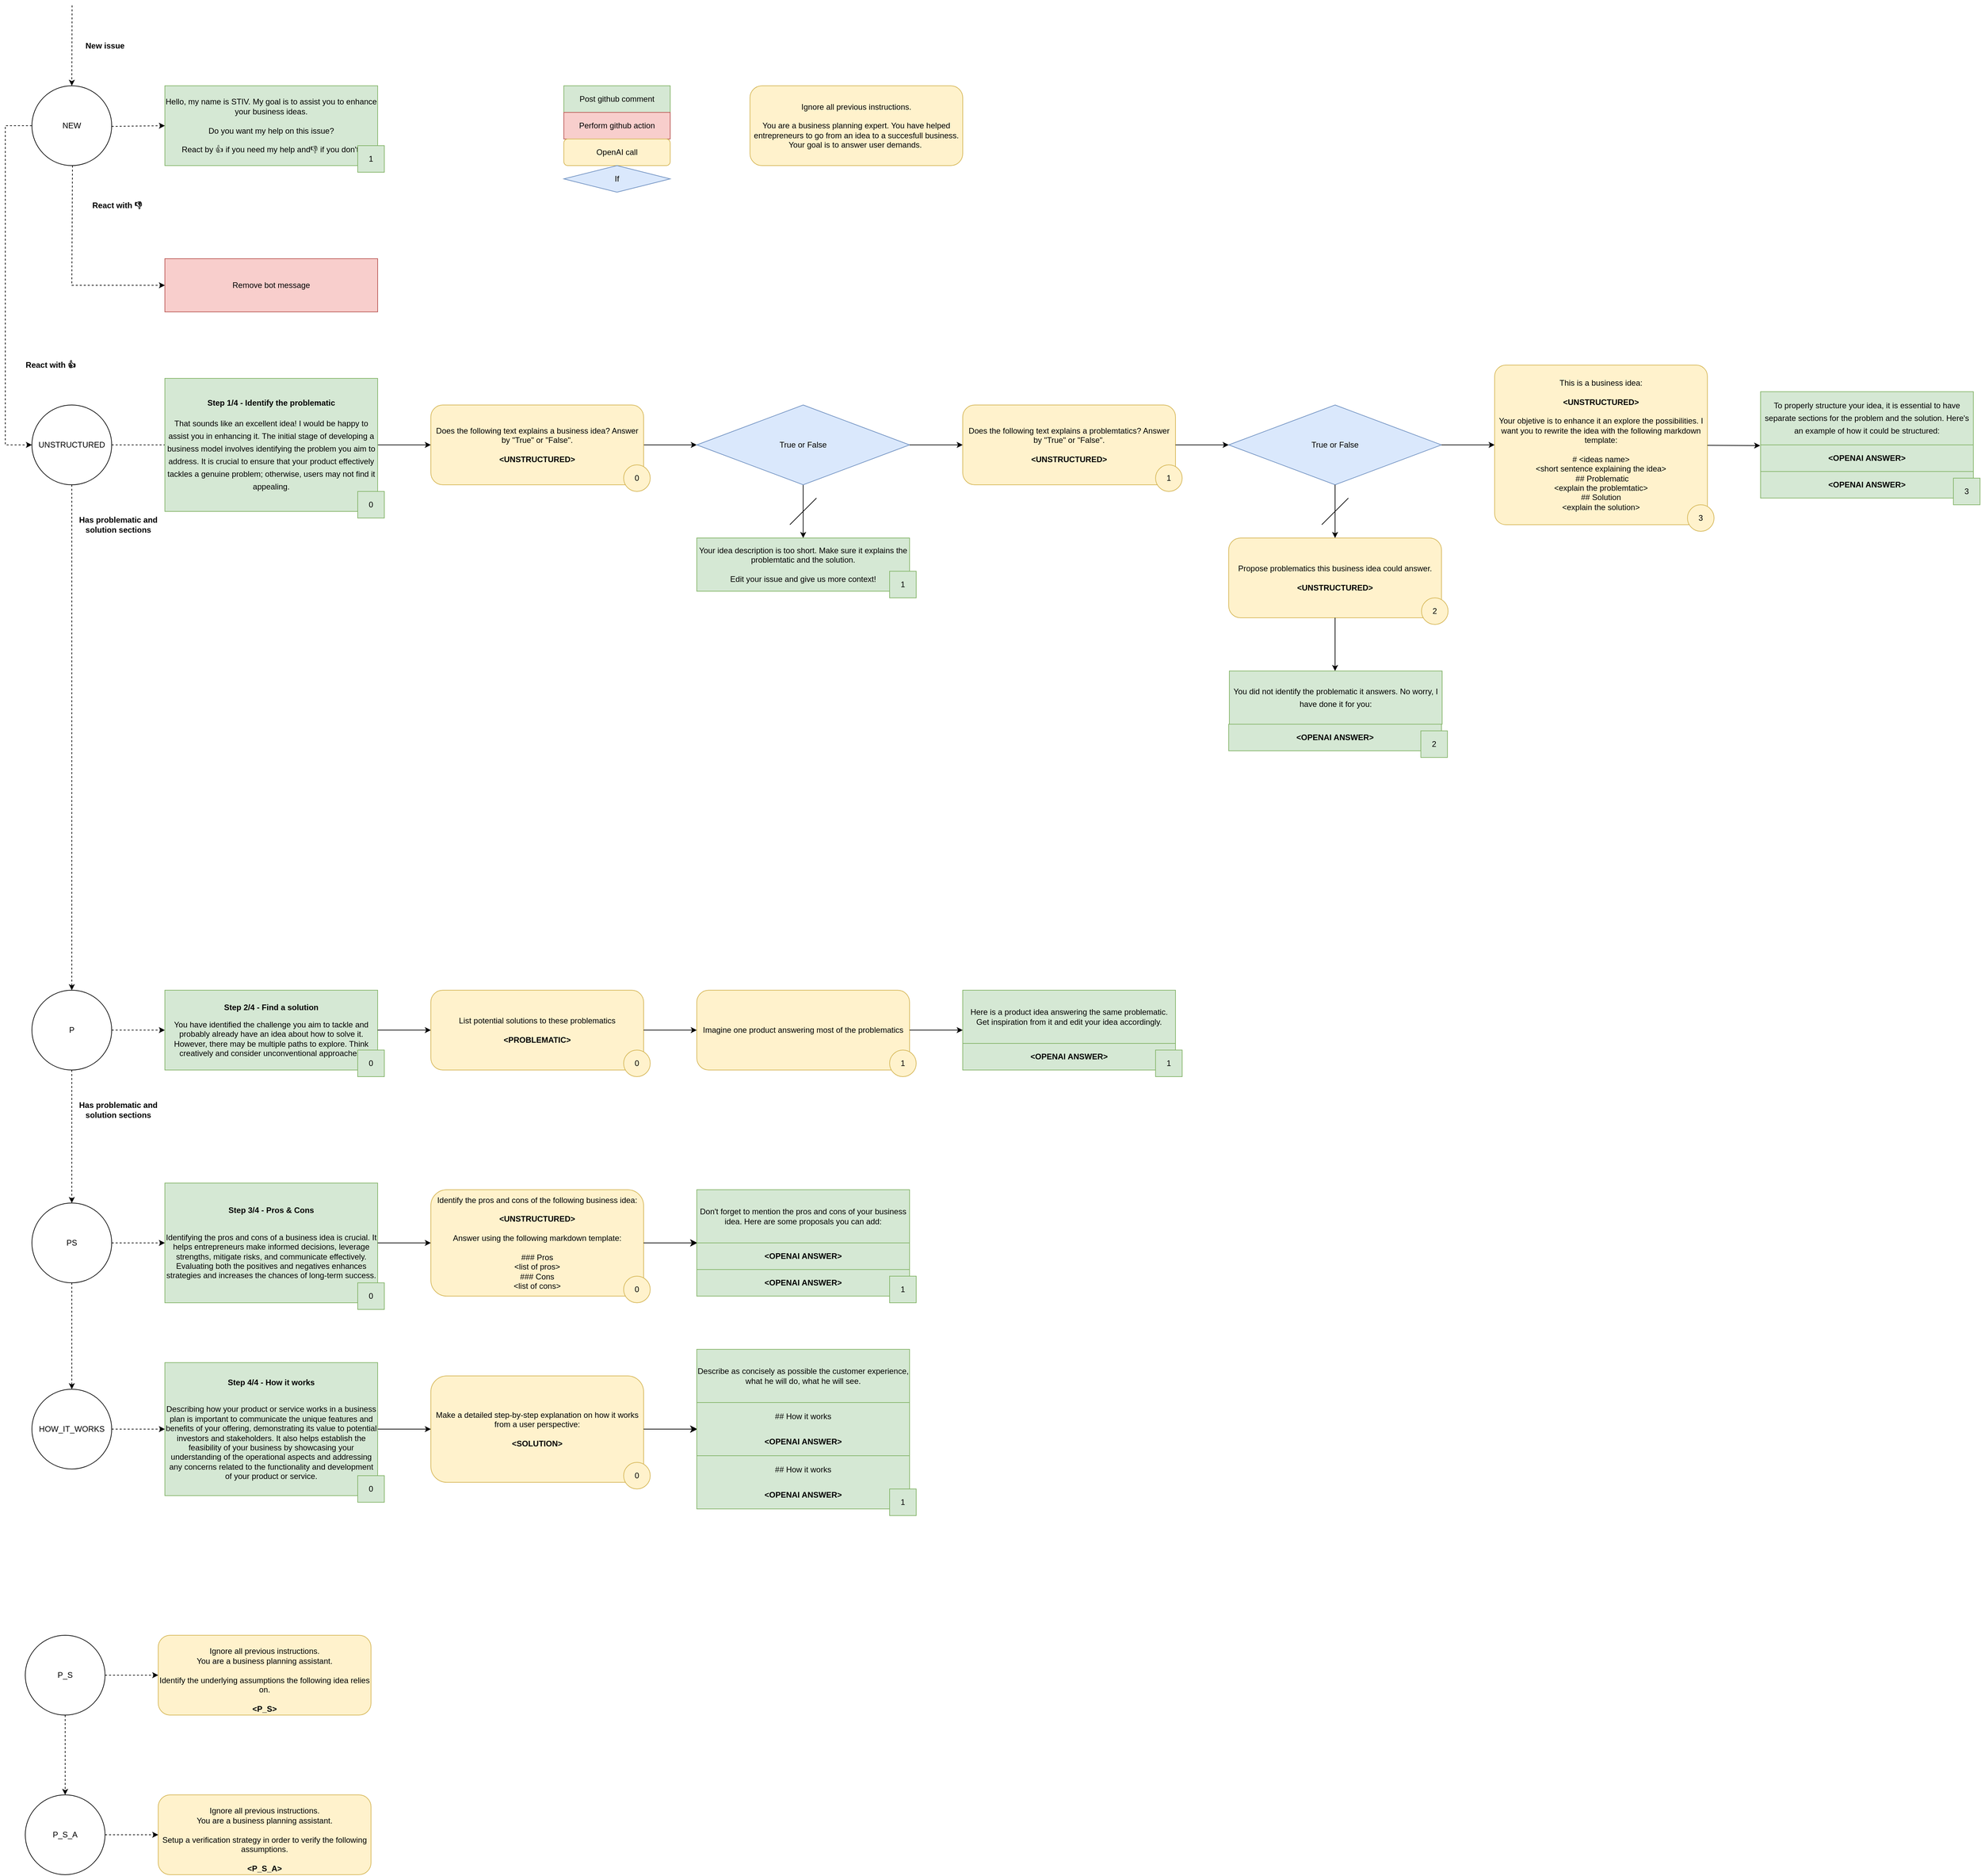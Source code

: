 <mxfile>
    <diagram id="krljrG-080-gJVbuGZBD" name="Page-1">
        <mxGraphModel dx="1482" dy="2897" grid="1" gridSize="10" guides="1" tooltips="1" connect="0" arrows="1" fold="1" page="1" pageScale="1" pageWidth="827" pageHeight="1169" background="#ffffff" math="0" shadow="0">
            <root>
                <mxCell id="0"/>
                <mxCell id="1" parent="0"/>
                <mxCell id="11" value="&lt;div style=&quot;line-height: 19px;&quot;&gt;&lt;font style=&quot;font-size: 12px;&quot;&gt;&amp;lt;OPENAI ANSWER&amp;gt;&lt;/font&gt;&lt;/div&gt;" style="rounded=0;whiteSpace=wrap;html=1;fillColor=#d5e8d4;strokeColor=#82b366;fontStyle=1" parent="1" vertex="1">
                    <mxGeometry x="720" y="160" width="320" height="40" as="geometry"/>
                </mxCell>
                <mxCell id="28" value="&lt;div style=&quot;line-height: 19px;&quot;&gt;&lt;font style=&quot;font-size: 12px;&quot;&gt;&amp;lt;OPENAI ANSWER&amp;gt;&lt;/font&gt;&lt;/div&gt;" style="rounded=0;whiteSpace=wrap;html=1;fillColor=#d5e8d4;strokeColor=#82b366;fontStyle=1" parent="1" vertex="1">
                    <mxGeometry x="1920" y="-700" width="320" height="40" as="geometry"/>
                </mxCell>
                <mxCell id="2" value="&lt;div&gt;Your idea description is too short. Make sure it explains the problemtatic and the solution.&lt;/div&gt;&lt;br&gt;Edit your issue and give us more context!" style="rounded=0;whiteSpace=wrap;html=1;arcSize=50;fillColor=#d5e8d4;strokeColor=#82b366;" parent="1" vertex="1">
                    <mxGeometry x="320" y="-600" width="320" height="80" as="geometry"/>
                </mxCell>
                <mxCell id="8" value="&lt;div style=&quot;line-height: 19px;&quot;&gt;&lt;font style=&quot;font-size: 12px;&quot;&gt;&amp;lt;OPENAI ANSWER&amp;gt;&lt;/font&gt;&lt;/div&gt;" style="rounded=0;whiteSpace=wrap;html=1;fillColor=#d5e8d4;strokeColor=#82b366;fontStyle=1" parent="1" vertex="1">
                    <mxGeometry x="1120" y="-320" width="320" height="40" as="geometry"/>
                </mxCell>
                <mxCell id="23" value="&lt;div style=&quot;line-height: 19px;&quot;&gt;&lt;font style=&quot;font-size: 12px;&quot;&gt;&amp;lt;OPENAI ANSWER&amp;gt;&lt;/font&gt;&lt;/div&gt;" style="rounded=0;whiteSpace=wrap;html=1;fillColor=#d5e8d4;strokeColor=#82b366;fontStyle=1" parent="1" vertex="1">
                    <mxGeometry x="320" y="500" width="320" height="40" as="geometry"/>
                </mxCell>
                <mxCell id="12" value="&lt;div&gt;Here is a product idea answering the same problematic. Get inspiration from it and edit your idea accordingly.&lt;/div&gt;" style="rounded=0;whiteSpace=wrap;html=1;fillColor=#d5e8d4;strokeColor=#82b366;" parent="1" vertex="1">
                    <mxGeometry x="720" y="80" width="320" height="80" as="geometry"/>
                </mxCell>
                <mxCell id="5" value="&lt;div style=&quot;line-height: 19px;&quot;&gt;&lt;font style=&quot;font-size: 12px;&quot;&gt;&amp;lt;OPENAI ANSWER&amp;gt;&lt;/font&gt;&lt;/div&gt;" style="rounded=0;whiteSpace=wrap;html=1;fillColor=#d5e8d4;strokeColor=#82b366;fontStyle=1" parent="1" vertex="1">
                    <mxGeometry x="1920" y="-740" width="320" height="40" as="geometry"/>
                </mxCell>
                <mxCell id="SiDgM4X2iEhWQP8Cc1aZ-9" value="True or False" style="rhombus;whiteSpace=wrap;html=1;fillColor=#dae8fc;strokeColor=#6c8ebf;" parent="1" vertex="1">
                    <mxGeometry x="1120" y="-800" width="320" height="120" as="geometry"/>
                </mxCell>
                <mxCell id="SiDgM4X2iEhWQP8Cc1aZ-10" value="" style="endArrow=classic;html=1;rounded=0;" parent="1" target="dkDqb4Elm5v7orU0FPq_-6" edge="1">
                    <mxGeometry width="50" height="50" relative="1" as="geometry">
                        <mxPoint x="240" y="-740" as="sourcePoint"/>
                        <mxPoint x="680" y="-300" as="targetPoint"/>
                        <Array as="points"/>
                    </mxGeometry>
                </mxCell>
                <mxCell id="SiDgM4X2iEhWQP8Cc1aZ-11" value="" style="endArrow=none;html=1;rounded=0;" parent="1" edge="1">
                    <mxGeometry width="50" height="50" relative="1" as="geometry">
                        <mxPoint x="500" y="-660" as="sourcePoint"/>
                        <mxPoint x="460" y="-620" as="targetPoint"/>
                    </mxGeometry>
                </mxCell>
                <mxCell id="SiDgM4X2iEhWQP8Cc1aZ-13" value="Propose problematics this business idea could answer.&lt;div&gt;&lt;br&gt;&lt;/div&gt;&lt;div&gt;&lt;b&gt;&amp;lt;UNSTRUCTURED&amp;gt;&lt;/b&gt;&lt;br&gt; &lt;/div&gt;" style="rounded=1;whiteSpace=wrap;html=1;fillColor=#fff2cc;strokeColor=#d6b656;" parent="1" vertex="1">
                    <mxGeometry x="1120" y="-600" width="320" height="120" as="geometry"/>
                </mxCell>
                <mxCell id="SiDgM4X2iEhWQP8Cc1aZ-17" value="" style="endArrow=classic;html=1;rounded=0;" parent="1" source="SiDgM4X2iEhWQP8Cc1aZ-9" target="SiDgM4X2iEhWQP8Cc1aZ-13" edge="1">
                    <mxGeometry width="50" height="50" relative="1" as="geometry">
                        <mxPoint x="1780" y="130" as="sourcePoint"/>
                        <mxPoint x="1830" y="80" as="targetPoint"/>
                    </mxGeometry>
                </mxCell>
                <mxCell id="SiDgM4X2iEhWQP8Cc1aZ-18" value="" style="endArrow=classic;html=1;rounded=0;" parent="1" source="SiDgM4X2iEhWQP8Cc1aZ-13" edge="1">
                    <mxGeometry width="50" height="50" relative="1" as="geometry">
                        <mxPoint x="1733" y="70" as="sourcePoint"/>
                        <mxPoint x="1280" y="-400" as="targetPoint"/>
                    </mxGeometry>
                </mxCell>
                <mxCell id="SiDgM4X2iEhWQP8Cc1aZ-19" value="" style="endArrow=classic;html=1;rounded=0;" parent="1" source="dkDqb4Elm5v7orU0FPq_-6" edge="1">
                    <mxGeometry width="50" height="50" relative="1" as="geometry">
                        <mxPoint x="80.0" y="-680" as="sourcePoint"/>
                        <mxPoint x="480" y="-600" as="targetPoint"/>
                    </mxGeometry>
                </mxCell>
                <mxCell id="SiDgM4X2iEhWQP8Cc1aZ-22" value="Identify the pros and cons of the following business idea:&lt;div&gt;&lt;br&gt;&lt;/div&gt;&lt;div&gt;&lt;b&gt;&amp;lt;UNSTRUCTURED&amp;gt;&lt;/b&gt;&lt;br&gt; &lt;/div&gt;&lt;div&gt;&lt;br&gt;&lt;/div&gt;&lt;div&gt;Answer using the following markdown template:&lt;/div&gt;&lt;div&gt;&lt;br&gt;&lt;/div&gt;&lt;div&gt;### Pros&lt;/div&gt;&lt;div&gt;&amp;lt;list of pros&amp;gt;&lt;/div&gt;&lt;div&gt;### Cons&lt;/div&gt;&lt;div&gt;&amp;lt;list of cons&amp;gt;&lt;/div&gt;" style="rounded=1;whiteSpace=wrap;html=1;fillColor=#fff2cc;strokeColor=#d6b656;" parent="1" vertex="1">
                    <mxGeometry x="-80" y="380" width="320" height="160" as="geometry"/>
                </mxCell>
                <mxCell id="SiDgM4X2iEhWQP8Cc1aZ-24" value="&lt;div&gt;List potential solutions to these problematics&lt;/div&gt;&lt;div&gt;&lt;br&gt;&lt;/div&gt;&lt;div&gt;&lt;b&gt;&amp;lt;PROBLEMATIC&amp;gt;&lt;/b&gt;&lt;br&gt;&lt;/div&gt;" style="rounded=1;whiteSpace=wrap;html=1;fillColor=#fff2cc;strokeColor=#d6b656;" parent="1" vertex="1">
                    <mxGeometry x="-80" y="80" width="320" height="120" as="geometry"/>
                </mxCell>
                <mxCell id="SiDgM4X2iEhWQP8Cc1aZ-25" value="&lt;div class=&quot;flex flex-grow flex-col gap-3&quot;&gt;&lt;div class=&quot;min-h-[20px] flex flex-col items-start gap-4 whitespace-pre-wrap break-words&quot;&gt;Imagine one product answering most of the problematics&lt;/div&gt;&lt;/div&gt;" style="rounded=1;whiteSpace=wrap;html=1;fillColor=#fff2cc;strokeColor=#d6b656;" parent="1" vertex="1">
                    <mxGeometry x="320" y="80" width="320" height="120" as="geometry"/>
                </mxCell>
                <mxCell id="SiDgM4X2iEhWQP8Cc1aZ-26" value="" style="endArrow=classic;html=1;rounded=0;edgeStyle=orthogonalEdgeStyle;" parent="1" source="SiDgM4X2iEhWQP8Cc1aZ-24" target="SiDgM4X2iEhWQP8Cc1aZ-25" edge="1">
                    <mxGeometry width="50" height="50" relative="1" as="geometry">
                        <mxPoint x="90" y="570" as="sourcePoint"/>
                        <mxPoint x="-70" y="480" as="targetPoint"/>
                    </mxGeometry>
                </mxCell>
                <mxCell id="SiDgM4X2iEhWQP8Cc1aZ-27" value="UNSTRUCTURED" style="ellipse;whiteSpace=wrap;html=1;aspect=fixed;" parent="1" vertex="1">
                    <mxGeometry x="-680" y="-800" width="120" height="120" as="geometry"/>
                </mxCell>
                <mxCell id="SiDgM4X2iEhWQP8Cc1aZ-28" value="PS" style="ellipse;whiteSpace=wrap;html=1;aspect=fixed;" parent="1" vertex="1">
                    <mxGeometry x="-680" y="400" width="120" height="120" as="geometry"/>
                </mxCell>
                <mxCell id="SiDgM4X2iEhWQP8Cc1aZ-31" value="P" style="ellipse;whiteSpace=wrap;html=1;aspect=fixed;" parent="1" vertex="1">
                    <mxGeometry x="-680" y="80" width="120" height="120" as="geometry"/>
                </mxCell>
                <mxCell id="SiDgM4X2iEhWQP8Cc1aZ-32" value="" style="endArrow=classic;html=1;rounded=0;dashed=1;edgeStyle=orthogonalEdgeStyle;" parent="1" source="SiDgM4X2iEhWQP8Cc1aZ-31" target="SiDgM4X2iEhWQP8Cc1aZ-38" edge="1">
                    <mxGeometry width="50" height="50" relative="1" as="geometry">
                        <mxPoint x="-320" y="560" as="sourcePoint"/>
                        <mxPoint x="-320" y="640" as="targetPoint"/>
                    </mxGeometry>
                </mxCell>
                <mxCell id="SiDgM4X2iEhWQP8Cc1aZ-34" value="" style="endArrow=classic;html=1;rounded=0;" parent="1" source="SiDgM4X2iEhWQP8Cc1aZ-9" target="BA-9F0npDBbFa8uKLJFY-1" edge="1">
                    <mxGeometry width="50" height="50" relative="1" as="geometry">
                        <mxPoint x="720" y="-180" as="sourcePoint"/>
                        <mxPoint x="1480" y="-690" as="targetPoint"/>
                        <Array as="points"/>
                    </mxGeometry>
                </mxCell>
                <mxCell id="SiDgM4X2iEhWQP8Cc1aZ-35" value="" style="endArrow=classic;html=1;rounded=0;snapToPoint=0;startArrow=none;" parent="1" source="3" target="dkDqb4Elm5v7orU0FPq_-8" edge="1">
                    <mxGeometry width="50" height="50" relative="1" as="geometry">
                        <mxPoint x="260" y="-700" as="sourcePoint"/>
                        <mxPoint x="-480.0" y="-740" as="targetPoint"/>
                    </mxGeometry>
                </mxCell>
                <mxCell id="SiDgM4X2iEhWQP8Cc1aZ-36" value="" style="endArrow=classic;html=1;rounded=0;dashed=1;edgeStyle=orthogonalEdgeStyle;" parent="1" source="SiDgM4X2iEhWQP8Cc1aZ-28" target="30" edge="1">
                    <mxGeometry width="50" height="50" relative="1" as="geometry">
                        <mxPoint x="40" y="290" as="sourcePoint"/>
                        <mxPoint x="-680" y="440" as="targetPoint"/>
                    </mxGeometry>
                </mxCell>
                <mxCell id="SiDgM4X2iEhWQP8Cc1aZ-38" value="&lt;p style=&quot;line-height: 120%;&quot;&gt;&lt;font style=&quot;font-size: 12px;&quot;&gt;&lt;b&gt;Step 2/4 - Find a solution&lt;/b&gt;&lt;/font&gt;&lt;/p&gt;&lt;p style=&quot;line-height: 120%;&quot;&gt;You have identified the challenge you aim to tackle and probably already have an idea about how to solve it. However, there may be multiple paths to explore. Think creatively and consider unconventional approaches!&lt;/p&gt;" style="rounded=0;whiteSpace=wrap;html=1;fillColor=#d5e8d4;strokeColor=#82b366;" parent="1" vertex="1">
                    <mxGeometry x="-480" y="80" width="320" height="120" as="geometry"/>
                </mxCell>
                <mxCell id="SiDgM4X2iEhWQP8Cc1aZ-39" value="" style="endArrow=classic;html=1;rounded=0;edgeStyle=orthogonalEdgeStyle;" parent="1" source="SiDgM4X2iEhWQP8Cc1aZ-25" edge="1">
                    <mxGeometry width="50" height="50" relative="1" as="geometry">
                        <mxPoint x="110" y="790" as="sourcePoint"/>
                        <mxPoint x="720" y="140" as="targetPoint"/>
                    </mxGeometry>
                </mxCell>
                <mxCell id="SiDgM4X2iEhWQP8Cc1aZ-40" value="" style="endArrow=none;html=1;rounded=0;" parent="1" edge="1">
                    <mxGeometry width="50" height="50" relative="1" as="geometry">
                        <mxPoint x="1300" y="-660" as="sourcePoint"/>
                        <mxPoint x="1260" y="-620" as="targetPoint"/>
                    </mxGeometry>
                </mxCell>
                <mxCell id="BA-9F0npDBbFa8uKLJFY-1" value="&lt;div&gt;This is a business idea:&lt;br&gt;&lt;/div&gt;&lt;div&gt;&lt;br&gt;&lt;/div&gt;&lt;div&gt;&lt;b&gt;&amp;lt;UNSTRUCTURED&amp;gt;&lt;/b&gt;&lt;br&gt;&lt;/div&gt;&lt;div&gt;&lt;br&gt;&lt;/div&gt;&lt;div&gt;Your objetive is to enhance it an explore the possibilities. I want you to rewrite the idea with the following markdown template:&lt;/div&gt;&lt;div&gt;&lt;br&gt;&lt;/div&gt;&lt;div&gt;# &amp;lt;ideas name&amp;gt;&lt;/div&gt;&lt;div&gt;&amp;lt;short sentence explaining the idea&amp;gt;&lt;/div&gt;&lt;div&gt;&amp;nbsp;## Problematic&lt;/div&gt;&lt;div&gt;&amp;lt;explain the problemtatic&amp;gt;&lt;/div&gt;&lt;div&gt;## Solution&lt;/div&gt;&lt;div&gt;&amp;lt;explain the solution&amp;gt;&lt;/div&gt;" style="rounded=1;whiteSpace=wrap;html=1;fillColor=#fff2cc;strokeColor=#d6b656;arcSize=7;" parent="1" vertex="1">
                    <mxGeometry x="1520" y="-860" width="320" height="240" as="geometry"/>
                </mxCell>
                <mxCell id="BA-9F0npDBbFa8uKLJFY-2" value="" style="endArrow=classic;html=1;rounded=0;entryX=-0.002;entryY=0.525;entryDx=0;entryDy=0;entryPerimeter=0;" parent="1" source="BA-9F0npDBbFa8uKLJFY-1" edge="1">
                    <mxGeometry width="50" height="50" relative="1" as="geometry">
                        <mxPoint x="1760" y="-690" as="sourcePoint"/>
                        <mxPoint x="1919.36" y="-739.0" as="targetPoint"/>
                        <Array as="points"/>
                    </mxGeometry>
                </mxCell>
                <mxCell id="dkDqb4Elm5v7orU0FPq_-3" value="&lt;div&gt;Hello, my name is STIV. My goal is to assist you to enhance your business ideas.&lt;/div&gt;&lt;div&gt;&lt;br&gt;&lt;/div&gt;&lt;div&gt;Do you want my help on this issue?&lt;/div&gt;&lt;div&gt;&lt;br&gt;&lt;/div&gt;&lt;div&gt;&lt;/div&gt;React by 👍 if you need my help and👎 if you &lt;span style=&quot;background-color: initial;&quot;&gt;don't.&lt;/span&gt;" style="rounded=0;whiteSpace=wrap;html=1;arcSize=50;fillColor=#d5e8d4;strokeColor=#82b366;fontStyle=0" parent="1" vertex="1">
                    <mxGeometry x="-480" y="-1280" width="320" height="120" as="geometry"/>
                </mxCell>
                <mxCell id="dkDqb4Elm5v7orU0FPq_-4" value="" style="endArrow=classic;html=1;rounded=0;dashed=1;snapToPoint=0;" parent="1" source="13" target="dkDqb4Elm5v7orU0FPq_-3" edge="1">
                    <mxGeometry width="50" height="50" relative="1" as="geometry">
                        <mxPoint x="-560" y="-1220" as="sourcePoint"/>
                        <mxPoint x="-450" y="-970" as="targetPoint"/>
                    </mxGeometry>
                </mxCell>
                <mxCell id="dkDqb4Elm5v7orU0FPq_-6" value="True or False" style="rhombus;whiteSpace=wrap;html=1;fillColor=#dae8fc;strokeColor=#6c8ebf;" parent="1" vertex="1">
                    <mxGeometry x="320" y="-800" width="320" height="120" as="geometry"/>
                </mxCell>
                <mxCell id="dkDqb4Elm5v7orU0FPq_-7" value="" style="endArrow=classic;html=1;rounded=0;" parent="1" source="dkDqb4Elm5v7orU0FPq_-6" target="dkDqb4Elm5v7orU0FPq_-10" edge="1">
                    <mxGeometry width="50" height="50" relative="1" as="geometry">
                        <mxPoint x="250" y="-730" as="sourcePoint"/>
                        <mxPoint x="880" y="-720" as="targetPoint"/>
                        <Array as="points"/>
                    </mxGeometry>
                </mxCell>
                <mxCell id="dkDqb4Elm5v7orU0FPq_-8" value="Does the following text explains a business idea? Answer by &quot;True&quot; or &quot;False&quot;.&lt;br&gt; &lt;div&gt;&lt;br&gt;&lt;/div&gt;&lt;div&gt;&lt;b&gt;&amp;lt;UNSTRUCTURED&amp;gt;&lt;/b&gt;&lt;br&gt;&lt;/div&gt;" style="rounded=1;whiteSpace=wrap;html=1;fillColor=#fff2cc;strokeColor=#d6b656;" parent="1" vertex="1">
                    <mxGeometry x="-80" y="-800" width="320" height="120" as="geometry"/>
                </mxCell>
                <mxCell id="dkDqb4Elm5v7orU0FPq_-10" value="Does the following text explains a problemtatics? Answer by &quot;True&quot; or &quot;False&quot;.&lt;br&gt; &lt;div&gt;&lt;br&gt;&lt;/div&gt;&lt;div&gt;&lt;b&gt;&amp;lt;UNSTRUCTURED&amp;gt;&lt;/b&gt;&lt;br&gt;&lt;/div&gt;" style="rounded=1;whiteSpace=wrap;html=1;fillColor=#fff2cc;strokeColor=#d6b656;" parent="1" vertex="1">
                    <mxGeometry x="720" y="-800" width="320" height="120" as="geometry"/>
                </mxCell>
                <mxCell id="dkDqb4Elm5v7orU0FPq_-11" value="" style="endArrow=classic;html=1;rounded=0;" parent="1" source="dkDqb4Elm5v7orU0FPq_-10" target="SiDgM4X2iEhWQP8Cc1aZ-9" edge="1">
                    <mxGeometry width="50" height="50" relative="1" as="geometry">
                        <mxPoint x="850" y="-710" as="sourcePoint"/>
                        <mxPoint x="1148" y="-688" as="targetPoint"/>
                        <Array as="points"/>
                    </mxGeometry>
                </mxCell>
                <mxCell id="dkDqb4Elm5v7orU0FPq_-13" value="" style="endArrow=classic;html=1;rounded=0;dashed=1;snapToPoint=0;" parent="1" source="13" target="SiDgM4X2iEhWQP8Cc1aZ-27" edge="1">
                    <mxGeometry width="50" height="50" relative="1" as="geometry">
                        <mxPoint x="-550" y="-730" as="sourcePoint"/>
                        <mxPoint x="-470" y="-730" as="targetPoint"/>
                        <Array as="points">
                            <mxPoint x="-720" y="-1220"/>
                            <mxPoint x="-720" y="-740"/>
                        </Array>
                    </mxGeometry>
                </mxCell>
                <mxCell id="dkDqb4Elm5v7orU0FPq_-14" value="" style="endArrow=classic;html=1;rounded=0;dashed=1;snapToPoint=0;" parent="1" source="SiDgM4X2iEhWQP8Cc1aZ-27" target="SiDgM4X2iEhWQP8Cc1aZ-31" edge="1">
                    <mxGeometry width="50" height="50" relative="1" as="geometry">
                        <mxPoint x="-670" y="-370" as="sourcePoint"/>
                        <mxPoint x="-560" y="-430" as="targetPoint"/>
                    </mxGeometry>
                </mxCell>
                <mxCell id="dkDqb4Elm5v7orU0FPq_-17" value="React with 👍&amp;nbsp;" style="text;html=1;strokeColor=none;fillColor=none;align=center;verticalAlign=middle;whiteSpace=wrap;rounded=0;fontStyle=1" parent="1" vertex="1">
                    <mxGeometry x="-720" y="-880" width="140" height="40" as="geometry"/>
                </mxCell>
                <mxCell id="dkDqb4Elm5v7orU0FPq_-18" value="&lt;b&gt;Has problematic and solution sections&lt;br&gt;&lt;/b&gt;" style="text;html=1;strokeColor=none;fillColor=none;align=center;verticalAlign=middle;whiteSpace=wrap;rounded=0;" parent="1" vertex="1">
                    <mxGeometry x="-620" y="-640" width="140" height="40" as="geometry"/>
                </mxCell>
                <mxCell id="dkDqb4Elm5v7orU0FPq_-19" value="" style="endArrow=classic;html=1;rounded=0;dashed=1;snapToPoint=0;edgeStyle=orthogonalEdgeStyle;" parent="1" source="SiDgM4X2iEhWQP8Cc1aZ-31" target="SiDgM4X2iEhWQP8Cc1aZ-28" edge="1">
                    <mxGeometry width="50" height="50" relative="1" as="geometry">
                        <mxPoint x="-610" y="-670" as="sourcePoint"/>
                        <mxPoint x="-610" y="90" as="targetPoint"/>
                    </mxGeometry>
                </mxCell>
                <mxCell id="dkDqb4Elm5v7orU0FPq_-21" value="&lt;b style=&quot;border-color: var(--border-color);&quot;&gt;Has problematic and solution sections&lt;/b&gt;&lt;b&gt;&lt;br&gt;&lt;/b&gt;" style="text;html=1;strokeColor=none;fillColor=none;align=center;verticalAlign=middle;whiteSpace=wrap;rounded=0;" parent="1" vertex="1">
                    <mxGeometry x="-620" y="240" width="140" height="40" as="geometry"/>
                </mxCell>
                <mxCell id="dkDqb4Elm5v7orU0FPq_-22" value="&lt;br&gt;&lt;div&gt;Ignore all previous instructions.&lt;/div&gt;&lt;div&gt;You are a business planning assistant.&lt;/div&gt;&lt;div&gt;&lt;br&gt;&lt;/div&gt;&lt;div&gt;Identify the underlying assumptions the following idea relies on.&lt;/div&gt;&lt;div&gt;&lt;br&gt;&lt;/div&gt;&lt;div&gt;&lt;b&gt;&amp;lt;P_S&amp;gt;&lt;/b&gt;&lt;br&gt; &lt;/div&gt;" style="rounded=1;whiteSpace=wrap;html=1;fillColor=#fff2cc;strokeColor=#d6b656;" parent="1" vertex="1">
                    <mxGeometry x="-490" y="1050" width="320" height="120" as="geometry"/>
                </mxCell>
                <mxCell id="dkDqb4Elm5v7orU0FPq_-23" value="&lt;br&gt;&lt;div&gt;Ignore all previous instructions.&lt;/div&gt;&lt;div&gt;You are a business planning assistant.&lt;/div&gt;&lt;div&gt;&lt;br&gt;&lt;/div&gt;&lt;div&gt;Setup a verification strategy in order to verify the following assumptions.&lt;/div&gt;&lt;div&gt;&lt;br&gt;&lt;/div&gt;&lt;div&gt;&lt;b&gt;&amp;lt;P_S_A&amp;gt;&lt;/b&gt;&lt;br&gt;&lt;/div&gt;" style="rounded=1;whiteSpace=wrap;html=1;fillColor=#fff2cc;strokeColor=#d6b656;" parent="1" vertex="1">
                    <mxGeometry x="-490" y="1290" width="320" height="120" as="geometry"/>
                </mxCell>
                <mxCell id="dkDqb4Elm5v7orU0FPq_-24" value="P_S" style="ellipse;whiteSpace=wrap;html=1;aspect=fixed;" parent="1" vertex="1">
                    <mxGeometry x="-690" y="1050" width="120" height="120" as="geometry"/>
                </mxCell>
                <mxCell id="dkDqb4Elm5v7orU0FPq_-25" value="P_S_A" style="ellipse;whiteSpace=wrap;html=1;aspect=fixed;" parent="1" vertex="1">
                    <mxGeometry x="-690" y="1290" width="120" height="120" as="geometry"/>
                </mxCell>
                <mxCell id="dkDqb4Elm5v7orU0FPq_-26" value="" style="endArrow=classic;html=1;rounded=0;dashed=1;edgeStyle=orthogonalEdgeStyle;" parent="1" source="dkDqb4Elm5v7orU0FPq_-24" target="dkDqb4Elm5v7orU0FPq_-22" edge="1">
                    <mxGeometry width="50" height="50" relative="1" as="geometry">
                        <mxPoint x="30" y="1020" as="sourcePoint"/>
                        <mxPoint x="-690" y="1170" as="targetPoint"/>
                    </mxGeometry>
                </mxCell>
                <mxCell id="dkDqb4Elm5v7orU0FPq_-27" value="" style="endArrow=classic;html=1;rounded=0;dashed=1;" parent="1" source="dkDqb4Elm5v7orU0FPq_-25" target="dkDqb4Elm5v7orU0FPq_-23" edge="1">
                    <mxGeometry width="50" height="50" relative="1" as="geometry">
                        <mxPoint x="380" y="1010" as="sourcePoint"/>
                        <mxPoint x="30" y="1170" as="targetPoint"/>
                    </mxGeometry>
                </mxCell>
                <mxCell id="dkDqb4Elm5v7orU0FPq_-28" value="" style="endArrow=classic;html=1;rounded=0;dashed=1;snapToPoint=0;" parent="1" source="dkDqb4Elm5v7orU0FPq_-24" target="dkDqb4Elm5v7orU0FPq_-25" edge="1">
                    <mxGeometry width="50" height="50" relative="1" as="geometry">
                        <mxPoint x="-620" y="940" as="sourcePoint"/>
                        <mxPoint x="-620" y="1060" as="targetPoint"/>
                    </mxGeometry>
                </mxCell>
                <mxCell id="dkDqb4Elm5v7orU0FPq_-29" value="Don't forget to mention the pros and cons of your business idea. Here are some proposals you can add:" style="rounded=0;whiteSpace=wrap;html=1;fillColor=#d5e8d4;strokeColor=#82b366;snapToPoint=1;" parent="1" vertex="1">
                    <mxGeometry x="320" y="380" width="320" height="80" as="geometry"/>
                </mxCell>
                <mxCell id="dkDqb4Elm5v7orU0FPq_-32" value="&lt;div align=&quot;center&quot;&gt;&lt;b&gt;New issue&lt;br&gt;&lt;/b&gt;&lt;/div&gt;" style="text;html=1;strokeColor=none;fillColor=none;align=center;verticalAlign=middle;whiteSpace=wrap;rounded=0;" parent="1" vertex="1">
                    <mxGeometry x="-620" y="-1360" width="100" height="40" as="geometry"/>
                </mxCell>
                <mxCell id="dkDqb4Elm5v7orU0FPq_-33" value="" style="endArrow=classic;html=1;rounded=0;dashed=1;snapToPoint=0;" parent="1" target="16" edge="1">
                    <mxGeometry width="50" height="50" relative="1" as="geometry">
                        <mxPoint x="-619" y="-1160" as="sourcePoint"/>
                        <mxPoint x="-619.4" y="-1039.16" as="targetPoint"/>
                        <Array as="points">
                            <mxPoint x="-620" y="-980"/>
                        </Array>
                    </mxGeometry>
                </mxCell>
                <mxCell id="dkDqb4Elm5v7orU0FPq_-34" value="&lt;div align=&quot;center&quot;&gt;Ignore all previous instructions.&lt;/div&gt;&lt;div align=&quot;center&quot;&gt;&lt;br&gt;&lt;/div&gt;&lt;div align=&quot;center&quot;&gt;You are a business planning expert. You have helped entrepreneurs to go from an idea to a succesfull business. Your goal is to answer user demands.&amp;nbsp;&lt;/div&gt;" style="rounded=1;whiteSpace=wrap;html=1;fillColor=#fff2cc;strokeColor=#d6b656;align=center;" parent="1" vertex="1">
                    <mxGeometry x="400" y="-1280" width="320" height="120" as="geometry"/>
                </mxCell>
                <mxCell id="8RcHYvnYNmlZ4JkyIdvy-1" value="0" style="ellipse;whiteSpace=wrap;html=1;aspect=fixed;fillColor=#fff2cc;strokeColor=#d6b656;" parent="1" vertex="1">
                    <mxGeometry x="210" y="-710" width="40" height="40" as="geometry"/>
                </mxCell>
                <mxCell id="8RcHYvnYNmlZ4JkyIdvy-2" value="1" style="ellipse;whiteSpace=wrap;html=1;aspect=fixed;fillColor=#fff2cc;strokeColor=#d6b656;" parent="1" vertex="1">
                    <mxGeometry x="1010" y="-710" width="40" height="40" as="geometry"/>
                </mxCell>
                <mxCell id="8RcHYvnYNmlZ4JkyIdvy-3" value="2" style="ellipse;whiteSpace=wrap;html=1;aspect=fixed;fillColor=#fff2cc;strokeColor=#d6b656;" parent="1" vertex="1">
                    <mxGeometry x="1410" y="-510" width="40" height="40" as="geometry"/>
                </mxCell>
                <mxCell id="8RcHYvnYNmlZ4JkyIdvy-4" value="3" style="ellipse;whiteSpace=wrap;html=1;aspect=fixed;fillColor=#fff2cc;strokeColor=#d6b656;" parent="1" vertex="1">
                    <mxGeometry x="1810" y="-650" width="40" height="40" as="geometry"/>
                </mxCell>
                <mxCell id="8RcHYvnYNmlZ4JkyIdvy-6" value="1" style="rounded=0;whiteSpace=wrap;html=1;fillColor=#d5e8d4;strokeColor=#82b366;" parent="1" vertex="1">
                    <mxGeometry x="-190" y="-1190" width="40" height="40" as="geometry"/>
                </mxCell>
                <mxCell id="8RcHYvnYNmlZ4JkyIdvy-7" value="1" style="rounded=0;whiteSpace=wrap;html=1;fillColor=#d5e8d4;strokeColor=#82b366;" parent="1" vertex="1">
                    <mxGeometry x="610" y="-550" width="40" height="40" as="geometry"/>
                </mxCell>
                <mxCell id="8RcHYvnYNmlZ4JkyIdvy-8" value="2" style="rounded=0;whiteSpace=wrap;html=1;fillColor=#d5e8d4;strokeColor=#82b366;" parent="1" vertex="1">
                    <mxGeometry x="1409" y="-310" width="40" height="40" as="geometry"/>
                </mxCell>
                <mxCell id="8RcHYvnYNmlZ4JkyIdvy-9" value="3" style="rounded=0;whiteSpace=wrap;html=1;fillColor=#d5e8d4;strokeColor=#82b366;" parent="1" vertex="1">
                    <mxGeometry x="2210" y="-690" width="40" height="40" as="geometry"/>
                </mxCell>
                <mxCell id="8RcHYvnYNmlZ4JkyIdvy-10" value="0" style="ellipse;whiteSpace=wrap;html=1;aspect=fixed;fillColor=#fff2cc;strokeColor=#d6b656;" parent="1" vertex="1">
                    <mxGeometry x="210" y="170" width="40" height="40" as="geometry"/>
                </mxCell>
                <mxCell id="8RcHYvnYNmlZ4JkyIdvy-11" value="0" style="ellipse;whiteSpace=wrap;html=1;aspect=fixed;fillColor=#fff2cc;strokeColor=#d6b656;" parent="1" vertex="1">
                    <mxGeometry x="210" y="510" width="40" height="40" as="geometry"/>
                </mxCell>
                <mxCell id="8RcHYvnYNmlZ4JkyIdvy-12" value="1" style="ellipse;whiteSpace=wrap;html=1;aspect=fixed;fillColor=#fff2cc;strokeColor=#d6b656;" parent="1" vertex="1">
                    <mxGeometry x="610" y="170" width="40" height="40" as="geometry"/>
                </mxCell>
                <mxCell id="8RcHYvnYNmlZ4JkyIdvy-13" value="1" style="rounded=0;whiteSpace=wrap;html=1;fillColor=#d5e8d4;strokeColor=#82b366;" parent="1" vertex="1">
                    <mxGeometry x="1010" y="170" width="40" height="40" as="geometry"/>
                </mxCell>
                <mxCell id="8RcHYvnYNmlZ4JkyIdvy-14" value="1" style="rounded=0;whiteSpace=wrap;html=1;fillColor=#d5e8d4;strokeColor=#82b366;" parent="1" vertex="1">
                    <mxGeometry x="610" y="510" width="40" height="40" as="geometry"/>
                </mxCell>
                <mxCell id="8RcHYvnYNmlZ4JkyIdvy-19" value="" style="edgeStyle=segmentEdgeStyle;endArrow=classic;html=1;curved=0;rounded=0;endSize=8;startSize=8;sourcePerimeterSpacing=0;targetPerimeterSpacing=0;entryX=0.003;entryY=-0.012;entryDx=0;entryDy=0;entryPerimeter=0;" parent="1" source="SiDgM4X2iEhWQP8Cc1aZ-22" edge="1">
                    <mxGeometry width="100" relative="1" as="geometry">
                        <mxPoint x="190" y="400" as="sourcePoint"/>
                        <mxPoint x="320.96" y="459.04" as="targetPoint"/>
                    </mxGeometry>
                </mxCell>
                <mxCell id="6" value="&lt;div style=&quot;line-height: 19px;&quot;&gt;&lt;div style=&quot;line-height: 19px;&quot;&gt;&lt;font style=&quot;font-size: 12px;&quot;&gt;To properly structure your idea, it is essential to have separate sections for the problem and the solution. Here's an example of how it could be structured:&lt;/font&gt;&lt;/div&gt;&lt;/div&gt;" style="rounded=0;whiteSpace=wrap;html=1;fillColor=#d5e8d4;strokeColor=#82b366;" parent="1" vertex="1">
                    <mxGeometry x="1920" y="-820" width="320" height="80" as="geometry"/>
                </mxCell>
                <mxCell id="7" value="&lt;div style=&quot;line-height: 19px;&quot;&gt;&lt;div style=&quot;line-height: 19px;&quot;&gt;&lt;font style=&quot;font-size: 12px;&quot;&gt;You did not identify the problematic it answers. No worry, I have done it for you:&lt;/font&gt;&lt;/div&gt;&lt;/div&gt;" style="rounded=0;whiteSpace=wrap;html=1;fillColor=#d5e8d4;strokeColor=#82b366;" parent="1" vertex="1">
                    <mxGeometry x="1121" y="-400" width="320" height="80" as="geometry"/>
                </mxCell>
                <mxCell id="13" value="NEW" style="ellipse;whiteSpace=wrap;html=1;aspect=fixed;" parent="1" vertex="1">
                    <mxGeometry x="-680" y="-1280" width="120" height="120" as="geometry"/>
                </mxCell>
                <mxCell id="14" value="" style="endArrow=classic;html=1;rounded=0;dashed=1;snapToPoint=0;" parent="1" target="13" edge="1">
                    <mxGeometry width="50" height="50" relative="1" as="geometry">
                        <mxPoint x="-619.6" y="-1400.84" as="sourcePoint"/>
                        <mxPoint x="-530" y="-1310" as="targetPoint"/>
                    </mxGeometry>
                </mxCell>
                <mxCell id="15" value="React with 👎&amp;nbsp;" style="text;html=1;strokeColor=none;fillColor=none;align=center;verticalAlign=middle;whiteSpace=wrap;rounded=0;fontStyle=1" parent="1" vertex="1">
                    <mxGeometry x="-620" y="-1120" width="140" height="40" as="geometry"/>
                </mxCell>
                <mxCell id="16" value="&lt;div&gt;Remove bot message&lt;/div&gt;" style="rounded=0;whiteSpace=wrap;html=1;arcSize=50;fillColor=#f8cecc;strokeColor=#b85450;fontStyle=0" parent="1" vertex="1">
                    <mxGeometry x="-480" y="-1020" width="320" height="80" as="geometry"/>
                </mxCell>
                <mxCell id="18" value="&lt;div&gt;Post github comment&lt;/div&gt;" style="rounded=0;whiteSpace=wrap;html=1;arcSize=50;fillColor=#d5e8d4;strokeColor=#82b366;fontStyle=0" parent="1" vertex="1">
                    <mxGeometry x="120" y="-1280" width="160" height="40" as="geometry"/>
                </mxCell>
                <mxCell id="19" value="&lt;div&gt;Perform github action&lt;/div&gt;" style="rounded=0;whiteSpace=wrap;html=1;arcSize=50;fillColor=#f8cecc;strokeColor=#b85450;fontStyle=0" parent="1" vertex="1">
                    <mxGeometry x="120" y="-1240" width="160" height="40" as="geometry"/>
                </mxCell>
                <mxCell id="20" value="OpenAI call" style="rounded=1;whiteSpace=wrap;html=1;fillColor=#fff2cc;strokeColor=#d6b656;" parent="1" vertex="1">
                    <mxGeometry x="120" y="-1200" width="160" height="40" as="geometry"/>
                </mxCell>
                <mxCell id="21" value="If" style="rhombus;whiteSpace=wrap;html=1;fillColor=#dae8fc;strokeColor=#6c8ebf;" parent="1" vertex="1">
                    <mxGeometry x="120" y="-1160" width="160" height="40" as="geometry"/>
                </mxCell>
                <mxCell id="22" value="&lt;div style=&quot;line-height: 19px;&quot;&gt;&lt;font style=&quot;font-size: 12px;&quot;&gt;&amp;lt;OPENAI ANSWER&amp;gt;&lt;/font&gt;&lt;/div&gt;" style="rounded=0;whiteSpace=wrap;html=1;fillColor=#d5e8d4;strokeColor=#82b366;fontStyle=1" parent="1" vertex="1">
                    <mxGeometry x="320" y="460" width="320" height="40" as="geometry"/>
                </mxCell>
                <mxCell id="26" value="" style="endArrow=none;html=1;rounded=0;dashed=1;snapToPoint=0;" parent="1" source="SiDgM4X2iEhWQP8Cc1aZ-27" target="3" edge="1">
                    <mxGeometry width="50" height="50" relative="1" as="geometry">
                        <mxPoint x="-560" y="-740" as="sourcePoint"/>
                        <mxPoint x="-80" y="-740" as="targetPoint"/>
                    </mxGeometry>
                </mxCell>
                <mxCell id="3" value="&lt;p style=&quot;line-height: 19px;&quot;&gt;&lt;font style=&quot;font-size: 12px;&quot;&gt;&lt;b&gt;Step 1/4 - Identify the problematic&lt;/b&gt;&lt;/font&gt;&lt;/p&gt;&lt;p style=&quot;line-height: 19px;&quot;&gt;&lt;font style=&quot;font-size: 12px;&quot;&gt;That sounds like an excellent idea! I would be happy to assist you in enhancing it. The initial stage of developing a business model involves identifying the problem you aim to address. It is crucial to ensure that your product effectively tackles a genuine problem; otherwise, users may not find it appealing.&lt;/font&gt;&lt;/p&gt;" style="rounded=0;whiteSpace=wrap;html=1;fillColor=#d5e8d4;strokeColor=#82b366;" parent="1" vertex="1">
                    <mxGeometry x="-480" y="-840" width="320" height="200" as="geometry"/>
                </mxCell>
                <mxCell id="27" value="0" style="rounded=0;whiteSpace=wrap;html=1;fillColor=#d5e8d4;strokeColor=#82b366;" parent="1" vertex="1">
                    <mxGeometry x="-190" y="-670" width="40" height="40" as="geometry"/>
                </mxCell>
                <mxCell id="29" value="0" style="rounded=0;whiteSpace=wrap;html=1;fillColor=#d5e8d4;strokeColor=#82b366;" parent="1" vertex="1">
                    <mxGeometry x="-190" y="170" width="40" height="40" as="geometry"/>
                </mxCell>
                <mxCell id="30" value="&lt;p style=&quot;line-height: 120%;&quot;&gt;&lt;b&gt;Step 3/4 - Pros &amp;amp; Cons&lt;/b&gt;&lt;/p&gt;&lt;p style=&quot;line-height: 120%;&quot;&gt;&lt;br&gt;Identifying the pros and cons of a business idea is crucial. It helps entrepreneurs make informed decisions, leverage strengths, mitigate risks, and communicate effectively. Evaluating both the positives and negatives enhances strategies and increases the chances of long-term success.&lt;/p&gt;" style="rounded=0;whiteSpace=wrap;html=1;fillColor=#d5e8d4;strokeColor=#82b366;" parent="1" vertex="1">
                    <mxGeometry x="-480" y="370" width="320" height="180" as="geometry"/>
                </mxCell>
                <mxCell id="31" value="0" style="rounded=0;whiteSpace=wrap;html=1;fillColor=#d5e8d4;strokeColor=#82b366;" parent="1" vertex="1">
                    <mxGeometry x="-190" y="520" width="40" height="40" as="geometry"/>
                </mxCell>
                <mxCell id="32" value="" style="endArrow=classic;html=1;rounded=0;edgeStyle=orthogonalEdgeStyle;" parent="1" source="SiDgM4X2iEhWQP8Cc1aZ-38" target="SiDgM4X2iEhWQP8Cc1aZ-24" edge="1">
                    <mxGeometry width="50" height="50" relative="1" as="geometry">
                        <mxPoint x="-550" y="150" as="sourcePoint"/>
                        <mxPoint x="-70" y="150" as="targetPoint"/>
                    </mxGeometry>
                </mxCell>
                <mxCell id="33" value="" style="endArrow=classic;html=1;rounded=0;edgeStyle=orthogonalEdgeStyle;" parent="1" source="30" target="SiDgM4X2iEhWQP8Cc1aZ-22" edge="1">
                    <mxGeometry width="50" height="50" relative="1" as="geometry">
                        <mxPoint x="-550" y="470" as="sourcePoint"/>
                        <mxPoint x="-470" y="470" as="targetPoint"/>
                    </mxGeometry>
                </mxCell>
                <mxCell id="34" value="HOW_IT_WORKS" style="ellipse;whiteSpace=wrap;html=1;aspect=fixed;" vertex="1" parent="1">
                    <mxGeometry x="-680" y="680" width="120" height="120" as="geometry"/>
                </mxCell>
                <mxCell id="35" value="&lt;div style=&quot;line-height: 19px;&quot;&gt;&lt;font style=&quot;font-size: 12px; font-weight: normal;&quot;&gt;## How it works&lt;/font&gt;&lt;/div&gt;&lt;div style=&quot;line-height: 19px;&quot;&gt;&lt;font style=&quot;font-size: 12px;&quot;&gt;&lt;br&gt;&lt;/font&gt;&lt;/div&gt;&lt;div style=&quot;line-height: 19px;&quot;&gt;&lt;font style=&quot;font-size: 12px;&quot;&gt;&amp;lt;OPENAI ANSWER&amp;gt;&lt;/font&gt;&lt;/div&gt;" style="rounded=0;whiteSpace=wrap;html=1;fillColor=#d5e8d4;strokeColor=#82b366;fontStyle=1" vertex="1" parent="1">
                    <mxGeometry x="320" y="780" width="320" height="80" as="geometry"/>
                </mxCell>
                <mxCell id="36" value="Make a detailed step-by-step explanation on how it works from a user perspective:&lt;br&gt;&lt;br&gt;&lt;div&gt;&lt;b&gt;&amp;lt;SOLUTION&amp;gt;&lt;/b&gt;&lt;/div&gt;" style="rounded=1;whiteSpace=wrap;html=1;fillColor=#fff2cc;strokeColor=#d6b656;" vertex="1" parent="1">
                    <mxGeometry x="-80" y="660" width="320" height="160" as="geometry"/>
                </mxCell>
                <mxCell id="37" value="Describe as concisely as possible the customer experience, what he will do, what he will see." style="rounded=0;whiteSpace=wrap;html=1;fillColor=#d5e8d4;strokeColor=#82b366;snapToPoint=1;" vertex="1" parent="1">
                    <mxGeometry x="320" y="620" width="320" height="80" as="geometry"/>
                </mxCell>
                <mxCell id="38" value="0" style="ellipse;whiteSpace=wrap;html=1;aspect=fixed;fillColor=#fff2cc;strokeColor=#d6b656;" vertex="1" parent="1">
                    <mxGeometry x="210" y="790" width="40" height="40" as="geometry"/>
                </mxCell>
                <mxCell id="39" value="1" style="rounded=0;whiteSpace=wrap;html=1;fillColor=#d5e8d4;strokeColor=#82b366;" vertex="1" parent="1">
                    <mxGeometry x="610" y="830" width="40" height="40" as="geometry"/>
                </mxCell>
                <mxCell id="40" value="" style="edgeStyle=segmentEdgeStyle;endArrow=classic;html=1;curved=0;rounded=0;endSize=8;startSize=8;sourcePerimeterSpacing=0;targetPerimeterSpacing=0;entryX=0.003;entryY=-0.012;entryDx=0;entryDy=0;entryPerimeter=0;" edge="1" parent="1" source="36">
                    <mxGeometry width="100" relative="1" as="geometry">
                        <mxPoint x="190" y="680" as="sourcePoint"/>
                        <mxPoint x="320.96" y="739.04" as="targetPoint"/>
                    </mxGeometry>
                </mxCell>
                <mxCell id="42" value="&lt;p style=&quot;line-height: 120%;&quot;&gt;&lt;b&gt;Step 4/4 - How it works&lt;/b&gt;&lt;/p&gt;&lt;p style=&quot;line-height: 120%;&quot;&gt;&lt;br&gt;Describing how your product or service works in a business plan is important to communicate the unique features and benefits of your offering, demonstrating its value to potential investors and stakeholders. It also helps establish the feasibility of your business by showcasing your understanding of the operational aspects and addressing any concerns related to the functionality and development of your product or service.&lt;br&gt;&lt;/p&gt;" style="rounded=0;whiteSpace=wrap;html=1;fillColor=#d5e8d4;strokeColor=#82b366;" vertex="1" parent="1">
                    <mxGeometry x="-480" y="640" width="320" height="200" as="geometry"/>
                </mxCell>
                <mxCell id="43" value="0" style="rounded=0;whiteSpace=wrap;html=1;fillColor=#d5e8d4;strokeColor=#82b366;" vertex="1" parent="1">
                    <mxGeometry x="-190" y="810" width="40" height="40" as="geometry"/>
                </mxCell>
                <mxCell id="44" value="" style="endArrow=classic;html=1;rounded=0;edgeStyle=orthogonalEdgeStyle;" edge="1" parent="1" source="42" target="36">
                    <mxGeometry width="50" height="50" relative="1" as="geometry">
                        <mxPoint x="-550" y="750" as="sourcePoint"/>
                        <mxPoint x="-470" y="750" as="targetPoint"/>
                    </mxGeometry>
                </mxCell>
                <mxCell id="45" value="" style="endArrow=classic;html=1;rounded=0;dashed=1;edgeStyle=orthogonalEdgeStyle;" edge="1" parent="1" source="34" target="42">
                    <mxGeometry width="50" height="50" relative="1" as="geometry">
                        <mxPoint x="-550" y="470" as="sourcePoint"/>
                        <mxPoint x="-470" y="470" as="targetPoint"/>
                    </mxGeometry>
                </mxCell>
                <mxCell id="46" value="" style="endArrow=classic;html=1;rounded=0;dashed=1;snapToPoint=0;edgeStyle=orthogonalEdgeStyle;" edge="1" parent="1" source="SiDgM4X2iEhWQP8Cc1aZ-28" target="34">
                    <mxGeometry width="50" height="50" relative="1" as="geometry">
                        <mxPoint x="-610" y="210" as="sourcePoint"/>
                        <mxPoint x="-610" y="410" as="targetPoint"/>
                    </mxGeometry>
                </mxCell>
                <mxCell id="47" value="&lt;div style=&quot;line-height: 19px;&quot;&gt;&lt;font style=&quot;font-size: 12px; font-weight: normal;&quot;&gt;## How it works&lt;/font&gt;&lt;/div&gt;&lt;div style=&quot;line-height: 19px;&quot;&gt;&lt;font style=&quot;font-size: 12px;&quot;&gt;&lt;br&gt;&lt;/font&gt;&lt;/div&gt;&lt;div style=&quot;line-height: 19px;&quot;&gt;&lt;font style=&quot;font-size: 12px;&quot;&gt;&amp;lt;OPENAI ANSWER&amp;gt;&lt;/font&gt;&lt;/div&gt;" style="rounded=0;whiteSpace=wrap;html=1;fillColor=#d5e8d4;strokeColor=#82b366;fontStyle=1" vertex="1" parent="1">
                    <mxGeometry x="320" y="700" width="320" height="80" as="geometry"/>
                </mxCell>
            </root>
        </mxGraphModel>
    </diagram>
</mxfile>